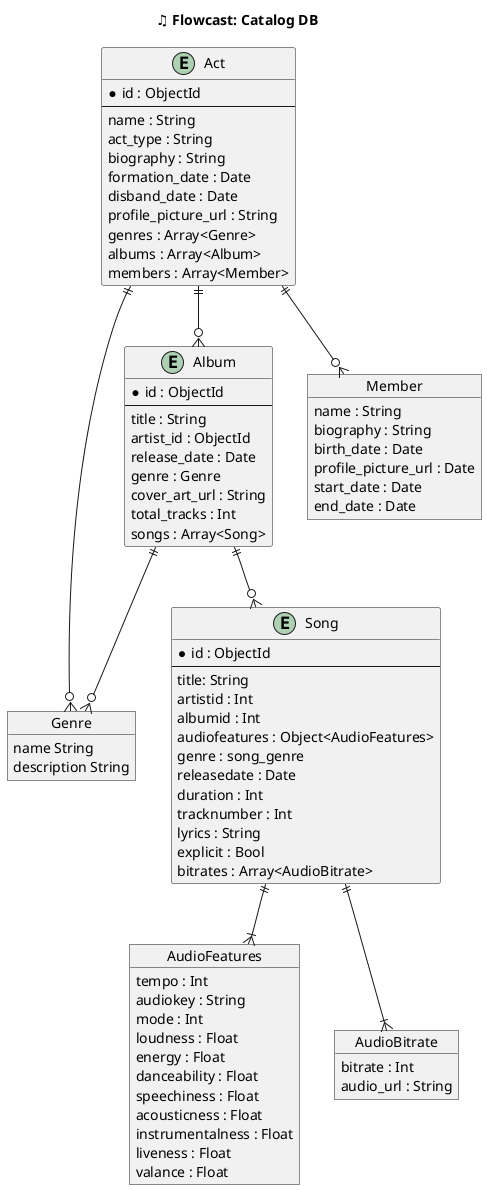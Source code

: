@startuml
title ♫ Flowcast: Catalog DB

' hide the spot
' hide circle

' avoid problems with angled crows feet
' skinparam linetype ortho

entity Act {
  * id : ObjectId
  --
  name : String
  act_type : String
  biography : String
  formation_date : Date
  disband_date : Date
  profile_picture_url : String
  genres : Array<Genre>
  albums : Array<Album>
  members : Array<Member>
}

object Genre {
  name String
  description String
}

entity Album {
  * id : ObjectId
  --
  title : String
  artist_id : ObjectId
  release_date : Date
  genre : Genre
  cover_art_url : String
  total_tracks : Int
  songs : Array<Song>
}

object Member {
  name : String
  biography : String
  birth_date : Date
  profile_picture_url : Date
  start_date : Date
  end_date : Date
}


entity Song {
  * id : ObjectId
  --
	title: String
	artistid : Int
	albumid : Int
	audiofeatures : Object<AudioFeatures>
	genre : song_genre
	releasedate : Date
	duration : Int
	tracknumber : Int
	lyrics : String
	explicit : Bool
	bitrates : Array<AudioBitrate>
}


object AudioFeatures {
	tempo : Int
	audiokey : String
	mode : Int
	loudness : Float
	energy : Float
	danceability : Float
	speechiness : Float
	acousticness : Float
	instrumentalness : Float
	liveness : Float
	valance : Float
}

object AudioBitrate {
  bitrate : Int
  audio_url : String
}

Act ||--o{ Genre
Act ||--o{ Album
Act ||--o{ Member
Album ||--o{ Genre
Album ||--o{ Song
Song ||--|{ AudioBitrate
Song ||--|{ AudioFeatures

@enduml
